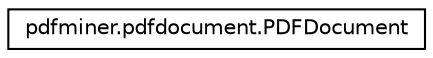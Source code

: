 digraph "Graphical Class Hierarchy"
{
 // LATEX_PDF_SIZE
  edge [fontname="Helvetica",fontsize="10",labelfontname="Helvetica",labelfontsize="10"];
  node [fontname="Helvetica",fontsize="10",shape=record];
  rankdir="LR";
  Node0 [label="pdfminer.pdfdocument.PDFDocument",height=0.2,width=0.4,color="black", fillcolor="white", style="filled",URL="$classpdfminer_1_1pdfdocument_1_1PDFDocument.html",tooltip=" "];
}
